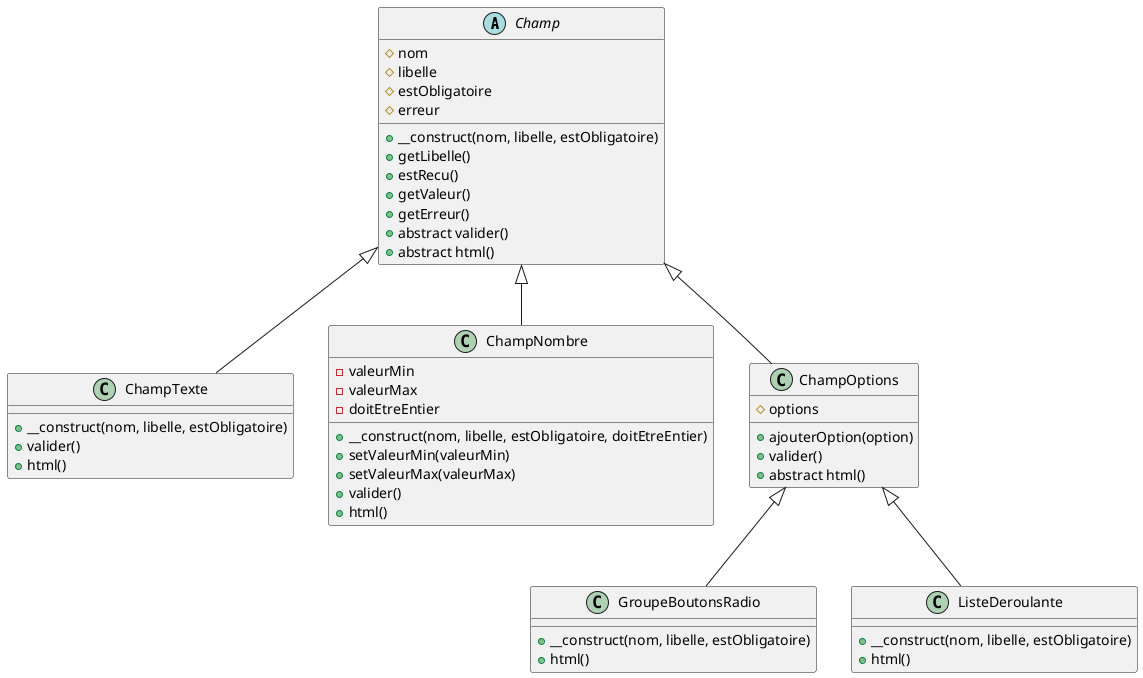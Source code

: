 @startuml
abstract class Champ {
    # nom
    # libelle
    # estObligatoire
    # erreur
    + __construct(nom, libelle, estObligatoire)
    + getLibelle()
    + estRecu()
    + getValeur()
    + getErreur()
    + abstract valider()
    + abstract html()
}

class ChampTexte {
    + __construct(nom, libelle, estObligatoire)
    + valider()
    + html()
}

class ChampNombre {
    - valeurMin
    - valeurMax
    - doitEtreEntier
    + __construct(nom, libelle, estObligatoire, doitEtreEntier)
    + setValeurMin(valeurMin)
    + setValeurMax(valeurMax)
    + valider()
    + html()
}

class ChampOptions {
    # options
    + ajouterOption(option)
    + valider()
    + abstract html()
}

class GroupeBoutonsRadio {
    + __construct(nom, libelle, estObligatoire)
    + html()
}

class ListeDeroulante {
    + __construct(nom, libelle, estObligatoire)
    + html()
}

Champ <|-- ChampTexte
Champ <|-- ChampNombre
Champ <|-- ChampOptions
ChampOptions <|-- ListeDeroulante
ChampOptions <|-- GroupeBoutonsRadio
@enduml
